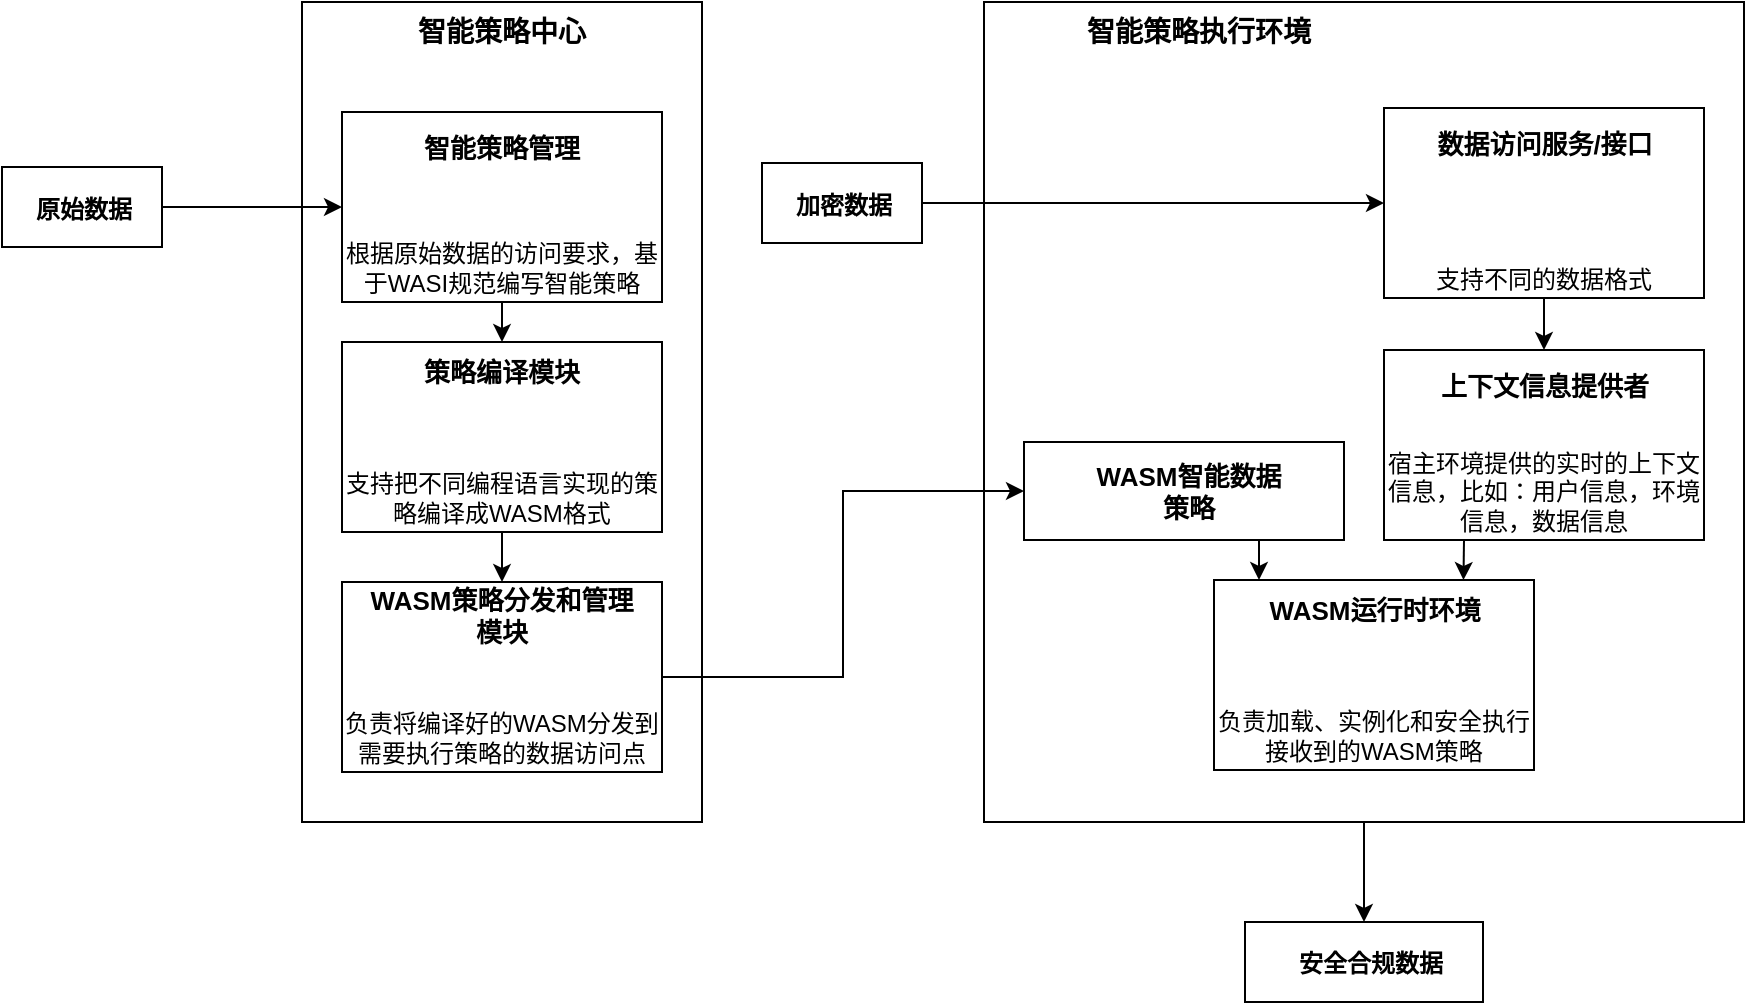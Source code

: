 <mxfile version="28.0.6" pages="3">
  <diagram name="arch" id="RCnvyBVjviqlg7Vbb6u8">
    <mxGraphModel dx="1554" dy="856" grid="1" gridSize="10" guides="1" tooltips="1" connect="1" arrows="1" fold="1" page="1" pageScale="1" pageWidth="2336" pageHeight="1654" math="0" shadow="0">
      <root>
        <mxCell id="0" />
        <mxCell id="1" parent="0" />
        <mxCell id="uTg2soy5fG2xS7olu24i-1" value="" style="rounded=0;whiteSpace=wrap;html=1;strokeWidth=1;fillColor=none;align=center;" parent="1" vertex="1">
          <mxGeometry x="360" y="490" width="200" height="410" as="geometry" />
        </mxCell>
        <mxCell id="uTg2soy5fG2xS7olu24i-2" value="&lt;b&gt;智能策略中心&lt;/b&gt;" style="text;html=1;align=center;verticalAlign=middle;whiteSpace=wrap;rounded=0;fontSize=14;" parent="1" vertex="1">
          <mxGeometry x="405.0" y="490" width="110" height="30" as="geometry" />
        </mxCell>
        <mxCell id="uTg2soy5fG2xS7olu24i-13" style="edgeStyle=orthogonalEdgeStyle;rounded=0;orthogonalLoop=1;jettySize=auto;html=1;exitX=0.5;exitY=1;exitDx=0;exitDy=0;entryX=0.5;entryY=0;entryDx=0;entryDy=0;" parent="1" source="uTg2soy5fG2xS7olu24i-3" target="uTg2soy5fG2xS7olu24i-6" edge="1">
          <mxGeometry relative="1" as="geometry" />
        </mxCell>
        <mxCell id="uTg2soy5fG2xS7olu24i-3" value="根据原始数据的访问要求，基于WASI规范编写智能策略" style="rounded=0;whiteSpace=wrap;html=1;fillColor=none;verticalAlign=bottom;" parent="1" vertex="1">
          <mxGeometry x="380" y="545" width="160" height="95" as="geometry" />
        </mxCell>
        <mxCell id="uTg2soy5fG2xS7olu24i-4" value="&lt;font style=&quot;font-size: 13px;&quot;&gt;&lt;b style=&quot;&quot;&gt;智能策略管理&lt;/b&gt;&lt;/font&gt;" style="text;html=1;align=center;verticalAlign=middle;whiteSpace=wrap;rounded=0;" parent="1" vertex="1">
          <mxGeometry x="415" y="548" width="90" height="30" as="geometry" />
        </mxCell>
        <mxCell id="uTg2soy5fG2xS7olu24i-16" style="edgeStyle=orthogonalEdgeStyle;rounded=0;orthogonalLoop=1;jettySize=auto;html=1;exitX=0.5;exitY=1;exitDx=0;exitDy=0;entryX=0.5;entryY=0;entryDx=0;entryDy=0;" parent="1" source="uTg2soy5fG2xS7olu24i-5" target="uTg2soy5fG2xS7olu24i-14" edge="1">
          <mxGeometry relative="1" as="geometry" />
        </mxCell>
        <mxCell id="uTg2soy5fG2xS7olu24i-5" value="支持把不同编程语言实现的策略编译成WASM格式" style="rounded=0;whiteSpace=wrap;html=1;fillColor=none;verticalAlign=bottom;" parent="1" vertex="1">
          <mxGeometry x="380" y="660" width="160" height="95" as="geometry" />
        </mxCell>
        <mxCell id="uTg2soy5fG2xS7olu24i-6" value="&lt;font style=&quot;font-size: 13px;&quot;&gt;&lt;b style=&quot;&quot;&gt;策略编译模块&lt;/b&gt;&lt;/font&gt;" style="text;html=1;align=center;verticalAlign=middle;whiteSpace=wrap;rounded=0;" parent="1" vertex="1">
          <mxGeometry x="415" y="660" width="90" height="30" as="geometry" />
        </mxCell>
        <mxCell id="uTg2soy5fG2xS7olu24i-7" value="" style="group" parent="1" vertex="1" connectable="0">
          <mxGeometry x="210" y="572.5" width="80" height="40" as="geometry" />
        </mxCell>
        <mxCell id="uTg2soy5fG2xS7olu24i-8" value="" style="group" parent="uTg2soy5fG2xS7olu24i-7" vertex="1" connectable="0">
          <mxGeometry width="80" height="40" as="geometry" />
        </mxCell>
        <mxCell id="uTg2soy5fG2xS7olu24i-9" value="" style="rounded=0;whiteSpace=wrap;html=1;strokeWidth=1;fillColor=none;align=center;" parent="uTg2soy5fG2xS7olu24i-8" vertex="1">
          <mxGeometry width="80" height="40" as="geometry" />
        </mxCell>
        <mxCell id="uTg2soy5fG2xS7olu24i-10" value="&lt;b&gt;原始数据&lt;/b&gt;" style="text;html=1;align=center;verticalAlign=middle;whiteSpace=wrap;rounded=0;" parent="uTg2soy5fG2xS7olu24i-8" vertex="1">
          <mxGeometry x="6" y="9" width="70" height="24" as="geometry" />
        </mxCell>
        <mxCell id="uTg2soy5fG2xS7olu24i-12" style="edgeStyle=orthogonalEdgeStyle;rounded=0;orthogonalLoop=1;jettySize=auto;html=1;exitX=1;exitY=0.5;exitDx=0;exitDy=0;entryX=0;entryY=0.5;entryDx=0;entryDy=0;" parent="1" source="uTg2soy5fG2xS7olu24i-9" target="uTg2soy5fG2xS7olu24i-3" edge="1">
          <mxGeometry relative="1" as="geometry">
            <mxPoint x="320" y="592.714" as="targetPoint" />
          </mxGeometry>
        </mxCell>
        <mxCell id="uTg2soy5fG2xS7olu24i-14" value="负责将编译好的WASM分发到需要执行策略的数据访问点" style="rounded=0;whiteSpace=wrap;html=1;fillColor=none;verticalAlign=bottom;" parent="1" vertex="1">
          <mxGeometry x="380" y="780" width="160" height="95" as="geometry" />
        </mxCell>
        <mxCell id="uTg2soy5fG2xS7olu24i-15" value="&lt;font style=&quot;font-size: 13px;&quot;&gt;&lt;b style=&quot;&quot;&gt;WASM策略分发和管理模块&lt;/b&gt;&lt;/font&gt;" style="text;html=1;align=center;verticalAlign=middle;whiteSpace=wrap;rounded=0;" parent="1" vertex="1">
          <mxGeometry x="390" y="782" width="140" height="30" as="geometry" />
        </mxCell>
        <mxCell id="uTg2soy5fG2xS7olu24i-49" style="edgeStyle=orthogonalEdgeStyle;rounded=0;orthogonalLoop=1;jettySize=auto;html=1;exitX=0.5;exitY=1;exitDx=0;exitDy=0;" parent="1" source="uTg2soy5fG2xS7olu24i-17" edge="1">
          <mxGeometry relative="1" as="geometry">
            <mxPoint x="891" y="950" as="targetPoint" />
          </mxGeometry>
        </mxCell>
        <mxCell id="uTg2soy5fG2xS7olu24i-17" value="" style="rounded=0;whiteSpace=wrap;html=1;strokeWidth=1;fillColor=none;align=center;" parent="1" vertex="1">
          <mxGeometry x="701" y="490" width="380" height="410" as="geometry" />
        </mxCell>
        <mxCell id="uTg2soy5fG2xS7olu24i-18" value="&lt;b&gt;智能策略执行环境&lt;/b&gt;" style="text;html=1;align=center;verticalAlign=middle;whiteSpace=wrap;rounded=0;fontSize=14;" parent="1" vertex="1">
          <mxGeometry x="746" y="490" width="125" height="30" as="geometry" />
        </mxCell>
        <mxCell id="uTg2soy5fG2xS7olu24i-34" style="edgeStyle=orthogonalEdgeStyle;rounded=0;orthogonalLoop=1;jettySize=auto;html=1;exitX=0.75;exitY=1;exitDx=0;exitDy=0;entryX=0;entryY=0;entryDx=0;entryDy=0;" parent="1" source="uTg2soy5fG2xS7olu24i-20" target="uTg2soy5fG2xS7olu24i-24" edge="1">
          <mxGeometry relative="1" as="geometry" />
        </mxCell>
        <mxCell id="uTg2soy5fG2xS7olu24i-20" value="" style="rounded=0;whiteSpace=wrap;html=1;fillColor=none;verticalAlign=bottom;" parent="1" vertex="1">
          <mxGeometry x="721" y="710" width="160" height="49" as="geometry" />
        </mxCell>
        <mxCell id="uTg2soy5fG2xS7olu24i-21" value="&lt;font style=&quot;font-size: 13px;&quot;&gt;&lt;b style=&quot;&quot;&gt;WASM智能数据策略&lt;/b&gt;&lt;/font&gt;" style="text;html=1;align=center;verticalAlign=middle;whiteSpace=wrap;rounded=0;" parent="1" vertex="1">
          <mxGeometry x="756" y="720" width="95" height="30" as="geometry" />
        </mxCell>
        <mxCell id="uTg2soy5fG2xS7olu24i-23" value="负责加载、实例化和安全执行接收到的WASM策略" style="rounded=0;whiteSpace=wrap;html=1;fillColor=none;verticalAlign=bottom;" parent="1" vertex="1">
          <mxGeometry x="816" y="779" width="160" height="95" as="geometry" />
        </mxCell>
        <mxCell id="uTg2soy5fG2xS7olu24i-24" value="&lt;font style=&quot;font-size: 13px;&quot;&gt;&lt;b style=&quot;&quot;&gt;WASM运行时环境&lt;/b&gt;&lt;/font&gt;" style="text;html=1;align=center;verticalAlign=middle;whiteSpace=wrap;rounded=0;" parent="1" vertex="1">
          <mxGeometry x="838.5" y="779" width="115" height="30" as="geometry" />
        </mxCell>
        <mxCell id="uTg2soy5fG2xS7olu24i-28" style="edgeStyle=orthogonalEdgeStyle;rounded=0;orthogonalLoop=1;jettySize=auto;html=1;exitX=1;exitY=0.5;exitDx=0;exitDy=0;entryX=0;entryY=0.5;entryDx=0;entryDy=0;" parent="1" source="uTg2soy5fG2xS7olu24i-14" target="uTg2soy5fG2xS7olu24i-20" edge="1">
          <mxGeometry relative="1" as="geometry" />
        </mxCell>
        <mxCell id="uTg2soy5fG2xS7olu24i-32" value="宿主环境提供的实时的上下文信息，比如：用户信息，环境信息，数据信息" style="rounded=0;whiteSpace=wrap;html=1;fillColor=none;verticalAlign=bottom;" parent="1" vertex="1">
          <mxGeometry x="901" y="664" width="160" height="95" as="geometry" />
        </mxCell>
        <mxCell id="uTg2soy5fG2xS7olu24i-33" value="&lt;font style=&quot;font-size: 13px;&quot;&gt;&lt;b style=&quot;&quot;&gt;上下文信息提供者&lt;/b&gt;&lt;/font&gt;" style="text;html=1;align=center;verticalAlign=middle;whiteSpace=wrap;rounded=0;" parent="1" vertex="1">
          <mxGeometry x="923.5" y="667" width="115" height="30" as="geometry" />
        </mxCell>
        <mxCell id="uTg2soy5fG2xS7olu24i-35" style="edgeStyle=orthogonalEdgeStyle;rounded=0;orthogonalLoop=1;jettySize=auto;html=1;exitX=0.25;exitY=1;exitDx=0;exitDy=0;entryX=0.889;entryY=0;entryDx=0;entryDy=0;entryPerimeter=0;" parent="1" source="uTg2soy5fG2xS7olu24i-32" target="uTg2soy5fG2xS7olu24i-24" edge="1">
          <mxGeometry relative="1" as="geometry" />
        </mxCell>
        <mxCell id="uTg2soy5fG2xS7olu24i-37" value="" style="group" parent="1" vertex="1" connectable="0">
          <mxGeometry x="590" y="570.5" width="80" height="40" as="geometry" />
        </mxCell>
        <mxCell id="uTg2soy5fG2xS7olu24i-38" value="" style="group" parent="uTg2soy5fG2xS7olu24i-37" vertex="1" connectable="0">
          <mxGeometry width="80" height="40" as="geometry" />
        </mxCell>
        <mxCell id="uTg2soy5fG2xS7olu24i-39" value="" style="rounded=0;whiteSpace=wrap;html=1;strokeWidth=1;fillColor=none;align=center;" parent="uTg2soy5fG2xS7olu24i-38" vertex="1">
          <mxGeometry width="80" height="40" as="geometry" />
        </mxCell>
        <mxCell id="uTg2soy5fG2xS7olu24i-40" value="&lt;b&gt;加密数据&lt;/b&gt;" style="text;html=1;align=center;verticalAlign=middle;whiteSpace=wrap;rounded=0;" parent="uTg2soy5fG2xS7olu24i-38" vertex="1">
          <mxGeometry x="6" y="9" width="70" height="24" as="geometry" />
        </mxCell>
        <mxCell id="uTg2soy5fG2xS7olu24i-44" style="edgeStyle=orthogonalEdgeStyle;rounded=0;orthogonalLoop=1;jettySize=auto;html=1;exitX=0.5;exitY=1;exitDx=0;exitDy=0;entryX=0.5;entryY=0;entryDx=0;entryDy=0;" parent="1" source="uTg2soy5fG2xS7olu24i-42" target="uTg2soy5fG2xS7olu24i-32" edge="1">
          <mxGeometry relative="1" as="geometry" />
        </mxCell>
        <mxCell id="uTg2soy5fG2xS7olu24i-42" value="支持不同的数据格式" style="rounded=0;whiteSpace=wrap;html=1;fillColor=none;verticalAlign=bottom;" parent="1" vertex="1">
          <mxGeometry x="901" y="543" width="160" height="95" as="geometry" />
        </mxCell>
        <mxCell id="uTg2soy5fG2xS7olu24i-43" value="&lt;font style=&quot;font-size: 13px;&quot;&gt;&lt;b style=&quot;&quot;&gt;数据访问服务/接口&lt;/b&gt;&lt;/font&gt;" style="text;html=1;align=center;verticalAlign=middle;whiteSpace=wrap;rounded=0;" parent="1" vertex="1">
          <mxGeometry x="923.5" y="546" width="115" height="30" as="geometry" />
        </mxCell>
        <mxCell id="uTg2soy5fG2xS7olu24i-47" style="edgeStyle=orthogonalEdgeStyle;rounded=0;orthogonalLoop=1;jettySize=auto;html=1;exitX=1;exitY=0.5;exitDx=0;exitDy=0;entryX=0;entryY=0.5;entryDx=0;entryDy=0;" parent="1" source="uTg2soy5fG2xS7olu24i-39" target="uTg2soy5fG2xS7olu24i-42" edge="1">
          <mxGeometry relative="1" as="geometry">
            <mxPoint x="721" y="590.5" as="targetPoint" />
          </mxGeometry>
        </mxCell>
        <mxCell id="uTg2soy5fG2xS7olu24i-50" value="" style="rounded=0;whiteSpace=wrap;html=1;strokeWidth=1;fillColor=none;align=center;" parent="1" vertex="1">
          <mxGeometry x="831.5" y="950" width="119" height="40" as="geometry" />
        </mxCell>
        <mxCell id="uTg2soy5fG2xS7olu24i-51" value="&lt;b&gt;安全合规数据&lt;/b&gt;" style="text;html=1;align=center;verticalAlign=middle;whiteSpace=wrap;rounded=0;" parent="1" vertex="1">
          <mxGeometry x="837.5" y="959" width="113" height="24" as="geometry" />
        </mxCell>
      </root>
    </mxGraphModel>
  </diagram>
  <diagram id="YF3lw8RxD5TamGibBaOt" name="overview">
    <mxGraphModel dx="1554" dy="856" grid="1" gridSize="10" guides="1" tooltips="1" connect="1" arrows="1" fold="1" page="1" pageScale="1" pageWidth="2336" pageHeight="1654" math="0" shadow="0">
      <root>
        <mxCell id="0" />
        <mxCell id="1" parent="0" />
        <mxCell id="sM5s5a9DACbF24x5BrH0-2" value="&lt;div&gt;&lt;div&gt;@startuml&lt;/div&gt;&lt;div&gt;actor &quot;用户/应用&quot; as Client&lt;/div&gt;&lt;div&gt;&lt;br&gt;&lt;/div&gt;&lt;div&gt;rectangle &quot;智能策略中心&quot; {&lt;/div&gt;&lt;div&gt;&amp;nbsp; component &quot;智能策略引擎&quot; as SPE&lt;/div&gt;&lt;div&gt;&amp;nbsp; component &quot;策略编译/转换模块&quot; as PCCM&lt;/div&gt;&lt;div&gt;&amp;nbsp; component &quot;WASM策略分发与管理模块&quot; as WPDM&lt;/div&gt;&lt;div&gt;&lt;br&gt;&lt;/div&gt;&lt;div&gt;&amp;nbsp; SPE --&amp;gt; PCCM : 输出策略/规则&lt;/div&gt;&lt;div&gt;&amp;nbsp; PCCM --&amp;gt; WPDM : 输出策略WASM模块&lt;/div&gt;&lt;div&gt;}&lt;/div&gt;&lt;div&gt;&lt;br&gt;&lt;/div&gt;&lt;div&gt;cloud &quot;异构分布式环境&quot; {&lt;/div&gt;&lt;div&gt;&amp;nbsp; node &quot;数据访问节点 N&quot; as DAN_N {&lt;/div&gt;&lt;div&gt;&amp;nbsp; &amp;nbsp; component &quot;数据访问服务/接口&quot; as DAS_N&lt;/div&gt;&lt;div&gt;&amp;nbsp; &amp;nbsp; component &quot;WASM运行时环境&quot; as WRTE_N&lt;/div&gt;&lt;div&gt;&amp;nbsp; &amp;nbsp; component &quot;策略WASM模块缓存&quot; as PWMC_N&lt;/div&gt;&lt;div&gt;&amp;nbsp; &amp;nbsp; component &quot;上下文信息提供者&quot; as CP_N&lt;/div&gt;&lt;div&gt;&lt;br&gt;&lt;/div&gt;&lt;div&gt;&amp;nbsp; &amp;nbsp; DAS_N --&amp;gt; WRTE_N : 调用WASM执行策略&lt;/div&gt;&lt;div&gt;&amp;nbsp; &amp;nbsp; WRTE_N --&amp;gt; PWMC_N : 加载/缓存模块&lt;/div&gt;&lt;div&gt;&amp;nbsp; &amp;nbsp; CP_N --&amp;gt; WRTE_N : 提供上下文信息 (Import)&lt;/div&gt;&lt;div&gt;&amp;nbsp; }&lt;/div&gt;&lt;div&gt;&lt;br&gt;&lt;/div&gt;&lt;div&gt;&amp;nbsp; node &quot;数据访问节点 M&quot; as DAN_M {&lt;/div&gt;&lt;div&gt;&amp;nbsp; &amp;nbsp; component &quot;数据访问服务/接口&quot; as DAS_M&lt;/div&gt;&lt;div&gt;&amp;nbsp; &amp;nbsp; component &quot;WASM运行时环境&quot; as WRTE_M&lt;/div&gt;&lt;div&gt;&amp;nbsp; &amp;nbsp; component &quot;策略WASM模块缓存&quot; as PWMC_M&lt;/div&gt;&lt;div&gt;&amp;nbsp; &amp;nbsp; component &quot;上下文信息提供者&quot; as CP_M&lt;/div&gt;&lt;div&gt;&lt;br&gt;&lt;/div&gt;&lt;div&gt;&amp;nbsp; &amp;nbsp; DAS_M --&amp;gt; WRTE_M : 调用WASM执行策略&lt;/div&gt;&lt;div&gt;&amp;nbsp; &amp;nbsp; WRTE_M --&amp;gt; PWMC_M : 加载/缓存模块&lt;/div&gt;&lt;div&gt;&amp;nbsp; &amp;nbsp; CP_M --&amp;gt; WRTE_M : 提供上下文信息 (Import)&lt;/div&gt;&lt;div&gt;&amp;nbsp; }&lt;/div&gt;&lt;div&gt;&lt;br&gt;&lt;/div&gt;&lt;div&gt;&amp;nbsp; WPDM --&amp;gt; DAN_N : 分发/管理策略WASM模块&lt;/div&gt;&lt;div&gt;&amp;nbsp; WPDM --&amp;gt; DAN_M : 分发/管理策略WASM模块&lt;/div&gt;&lt;div&gt;}&lt;/div&gt;&lt;div&gt;&lt;br&gt;&lt;/div&gt;&lt;div&gt;database &quot;数据存储&quot; as DS&lt;/div&gt;&lt;div&gt;&lt;br&gt;&lt;/div&gt;&lt;div&gt;DAS_N --&amp;gt; DS : 访问数据&lt;/div&gt;&lt;div&gt;DAS_M --&amp;gt; DS : 访问数据&lt;/div&gt;&lt;div&gt;&lt;br&gt;&lt;/div&gt;&lt;div&gt;Client --&amp;gt; DAS_N : 数据访问请求&lt;/div&gt;&lt;div&gt;Client --&amp;gt; DAS_M : 数据访问请求&lt;/div&gt;&lt;div&gt;@enduml&lt;/div&gt;&lt;/div&gt;&lt;div&gt;&lt;br&gt;&lt;/div&gt;" style="text;html=1;align=left;verticalAlign=middle;whiteSpace=wrap;rounded=0;" parent="1" vertex="1">
          <mxGeometry x="500" y="380" width="300" height="750" as="geometry" />
        </mxCell>
      </root>
    </mxGraphModel>
  </diagram>
  <diagram id="xHMs-q8ewHIcJGqGCTo_" name="smart policy execution">
    <mxGraphModel dx="1554" dy="856" grid="1" gridSize="10" guides="1" tooltips="1" connect="1" arrows="1" fold="1" page="1" pageScale="1" pageWidth="2336" pageHeight="1654" math="0" shadow="0">
      <root>
        <mxCell id="0" />
        <mxCell id="1" parent="0" />
        <mxCell id="b2Q5CYyqQhCFyVbpqTNn-1" value="&lt;div&gt;@startuml&lt;/div&gt;&lt;div&gt;participant &quot;用户/应用&quot; as User&lt;/div&gt;&lt;div&gt;participant &quot;数据访问服务/接口 (宿主)&quot; as Host&lt;/div&gt;&lt;div&gt;participant &quot;WASM运行时环境&quot; as WASMRuntime&lt;/div&gt;&lt;div&gt;participant &quot;策略WASM模块 (沙箱内)&quot; as PolicyWASM&lt;/div&gt;&lt;div&gt;participant &quot;上下文信息提供者 (宿主)&quot; as ContextProvider&lt;/div&gt;&lt;div&gt;&lt;br&gt;&lt;/div&gt;&lt;div&gt;User -&amp;gt; Host : 数据访问请求&lt;/div&gt;&lt;div&gt;Host -&amp;gt; ContextProvider : 收集上下文信息&lt;/div&gt;&lt;div&gt;Host -&amp;gt; WASMRuntime : 加载/获取策略WASM模块 (按请求类型)&lt;/div&gt;&lt;div&gt;note right of WASMRuntime&lt;/div&gt;&lt;div&gt;&amp;nbsp; 检查缓存，如无则加载 .wasm 文件&lt;/div&gt;&lt;div&gt;end note&lt;/div&gt;&lt;div&gt;&lt;br&gt;&lt;/div&gt;&lt;div&gt;Host -&amp;gt; WASMRuntime : 实例化策略WASM模块&lt;/div&gt;&lt;div&gt;note right of WASMRuntime&lt;/div&gt;&lt;div&gt;&amp;nbsp; 创建WASM实例，绑定Import/Export&lt;/div&gt;&lt;div&gt;end note&lt;/div&gt;&lt;div&gt;&lt;br&gt;&lt;/div&gt;&lt;div&gt;Host -&amp;gt; WASMRuntime : 调用策略WASM模块入口函数（onDataAccess）&lt;/div&gt;&lt;div&gt;activate WASMRuntime&lt;/div&gt;&lt;div&gt;&lt;br&gt;&lt;/div&gt;&lt;div&gt;WASMRuntime -&amp;gt; PolicyWASM : 委托策略执行&lt;/div&gt;&lt;div&gt;activate PolicyWASM&lt;/div&gt;&lt;div&gt;PolicyWASM -&amp;gt; ContextProvider : 调用 Import 获取上下文 (如 get_user_id, get_cpu_id 等)&lt;/div&gt;&lt;div&gt;PolicyWASM -&amp;gt; PolicyWASM : 执行策略判断逻辑（onDataAccess） (在沙箱内)&lt;/div&gt;&lt;div&gt;PolicyWASM --&amp;gt; WASMRuntime : 返回策略判断结果 (e.g., false -&amp;gt; DENY, true -&amp;gt; ALLOW)&lt;/div&gt;&lt;div&gt;deactivate PolicyWASM&lt;/div&gt;&lt;div&gt;&lt;br&gt;&lt;/div&gt;&lt;div&gt;WASMRuntime --&amp;gt; Host : 返回决策/操作指令&lt;/div&gt;&lt;div&gt;deactivate WASMRuntime&lt;/div&gt;&lt;div&gt;&lt;br&gt;&lt;/div&gt;&lt;div&gt;alt 决策为 DENY&lt;/div&gt;&lt;div&gt;&amp;nbsp; Host -&amp;gt; User : 返回 访问拒绝&lt;/div&gt;&lt;div&gt;else 决策为 ALLOW&lt;/div&gt;&lt;div&gt;&amp;nbsp; Host -&amp;gt; Host : 继续处理请求，解密数据，根据用户请求获取用户需要的数据&lt;/div&gt;&lt;div&gt;&amp;nbsp; Host --&amp;gt; WASMRuntime : 调用策略WASM模块入口函数（onDataPreprocess）&lt;/div&gt;&lt;div&gt;&amp;nbsp; activate WASMRuntime&lt;/div&gt;&lt;div&gt;&amp;nbsp; WASMRuntime -&amp;gt; PolicyWASM : 委托策略执行&lt;/div&gt;&lt;div&gt;&amp;nbsp; activate PolicyWASM&lt;/div&gt;&lt;div&gt;&amp;nbsp; PolicyWASM -&amp;gt; PolicyWASM : 执行数据预处理逻辑（onDataPreprocess），返回预处理（比如脱敏）后的数据&lt;/div&gt;&lt;div&gt;&amp;nbsp; PolicyWASM -&amp;gt; WASMRuntime: 返回预处理的数据&lt;/div&gt;&lt;div&gt;&amp;nbsp; deactivate PolicyWASM&lt;/div&gt;&lt;div&gt;&amp;nbsp; WASMRuntime -&amp;gt; Host: 返回预处理的数据&lt;/div&gt;&lt;div&gt;&amp;nbsp; deactivate WASMRuntime&lt;/div&gt;&lt;div&gt;&amp;nbsp; Host -&amp;gt; User: 返回用户需要的数据&lt;/div&gt;&lt;div&gt;&amp;nbsp; User -&amp;gt; User: 用户侧逻辑处理，输出数据&lt;/div&gt;&lt;div&gt;&amp;nbsp; User -&amp;gt; Host: 请求验证输出的数据&lt;/div&gt;&lt;div&gt;&amp;nbsp; Host -&amp;gt; WASMRuntime: 调用WASM模块入口函数（onDataPostprocess）&lt;/div&gt;&lt;div&gt;&amp;nbsp; activate WASMRuntime&lt;/div&gt;&lt;div&gt;&amp;nbsp; WASMRuntime -&amp;gt; PolicyWASM: 委托策略执行&lt;/div&gt;&lt;div&gt;&amp;nbsp; activate PolicyWASM&lt;/div&gt;&lt;div&gt;&amp;nbsp; PolicyWASM -&amp;gt; PolicyWASM: 执行数据后处理逻辑（onDataPostprocess）,返回后处理的数据&lt;/div&gt;&lt;div&gt;&amp;nbsp; PolicyWASM -&amp;gt; WASMRuntime: 返回后处理的数据&lt;/div&gt;&lt;div&gt;&amp;nbsp; deactivate PolicyWASM&lt;/div&gt;&lt;div&gt;&amp;nbsp; WASMRuntime -&amp;gt; Host: 返回后处理的数据&lt;/div&gt;&lt;div&gt;&amp;nbsp; deactivate WASMRuntime&lt;/div&gt;&lt;div&gt;&amp;nbsp; Host -&amp;gt; User: 获得验证后的数据&lt;/div&gt;&lt;div&gt;&amp;nbsp; User -&amp;gt; User: 用户可以把验证后的数据带出数据访问节点&lt;/div&gt;&lt;div&gt;end&lt;/div&gt;&lt;div&gt;@enduml&lt;/div&gt;&lt;div&gt;&lt;br&gt;&lt;/div&gt;" style="text;html=1;align=left;verticalAlign=middle;whiteSpace=wrap;rounded=0;" vertex="1" parent="1">
          <mxGeometry x="190" y="150" width="760" height="910" as="geometry" />
        </mxCell>
      </root>
    </mxGraphModel>
  </diagram>
</mxfile>
